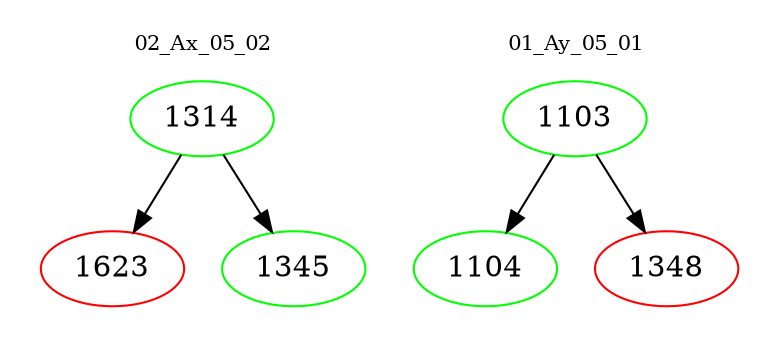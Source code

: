 digraph{
subgraph cluster_0 {
color = white
label = "02_Ax_05_02";
fontsize=10;
T0_1314 [label="1314", color="green"]
T0_1314 -> T0_1623 [color="black"]
T0_1623 [label="1623", color="red"]
T0_1314 -> T0_1345 [color="black"]
T0_1345 [label="1345", color="green"]
}
subgraph cluster_1 {
color = white
label = "01_Ay_05_01";
fontsize=10;
T1_1103 [label="1103", color="green"]
T1_1103 -> T1_1104 [color="black"]
T1_1104 [label="1104", color="green"]
T1_1103 -> T1_1348 [color="black"]
T1_1348 [label="1348", color="red"]
}
}
